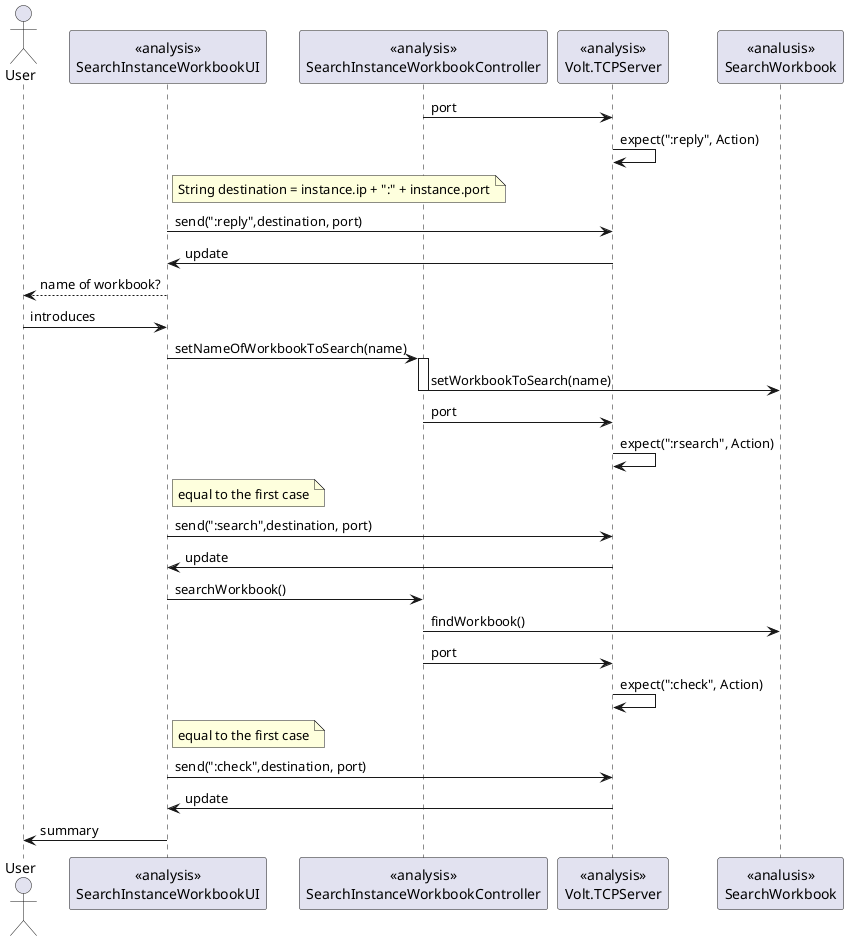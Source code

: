 @startuml doc-files/ipc_03.1_analysis2.png

actor User
participant "<<analysis>>\nSearchInstanceWorkbookUI" as UI
participant "<<analysis>>\nSearchInstanceWorkbookController" as Control
participant "<<analysis>>\nVolt.TCPServer" as TCPServer
participant "<<analusis>>\nSearchWorkbook" as Search

Control -> TCPServer: port
TCPServer -> TCPServer: expect(":reply", Action)
note right of UI: String destination = instance.ip + ":" + instance.port
UI -> TCPServer: send(":reply",destination, port)
UI <- TCPServer: update
User <-- UI: name of workbook?
User -> UI: introduces
UI -> Control: setNameOfWorkbookToSearch(name)
activate Control
Control -> Search: setWorkbookToSearch(name)
deactivate Control
Control -> TCPServer: port
TCPServer -> TCPServer: expect(":rsearch", Action)
note right of UI: equal to the first case
UI -> TCPServer: send(":search",destination, port)
UI <- TCPServer: update
UI -> Control: searchWorkbook()
Control -> Search: findWorkbook()
Control -> TCPServer: port
TCPServer -> TCPServer: expect(":check", Action)
note right of UI: equal to the first case
UI -> TCPServer: send(":check",destination, port)
UI <- TCPServer: update
User <- UI: summary
@enduml
